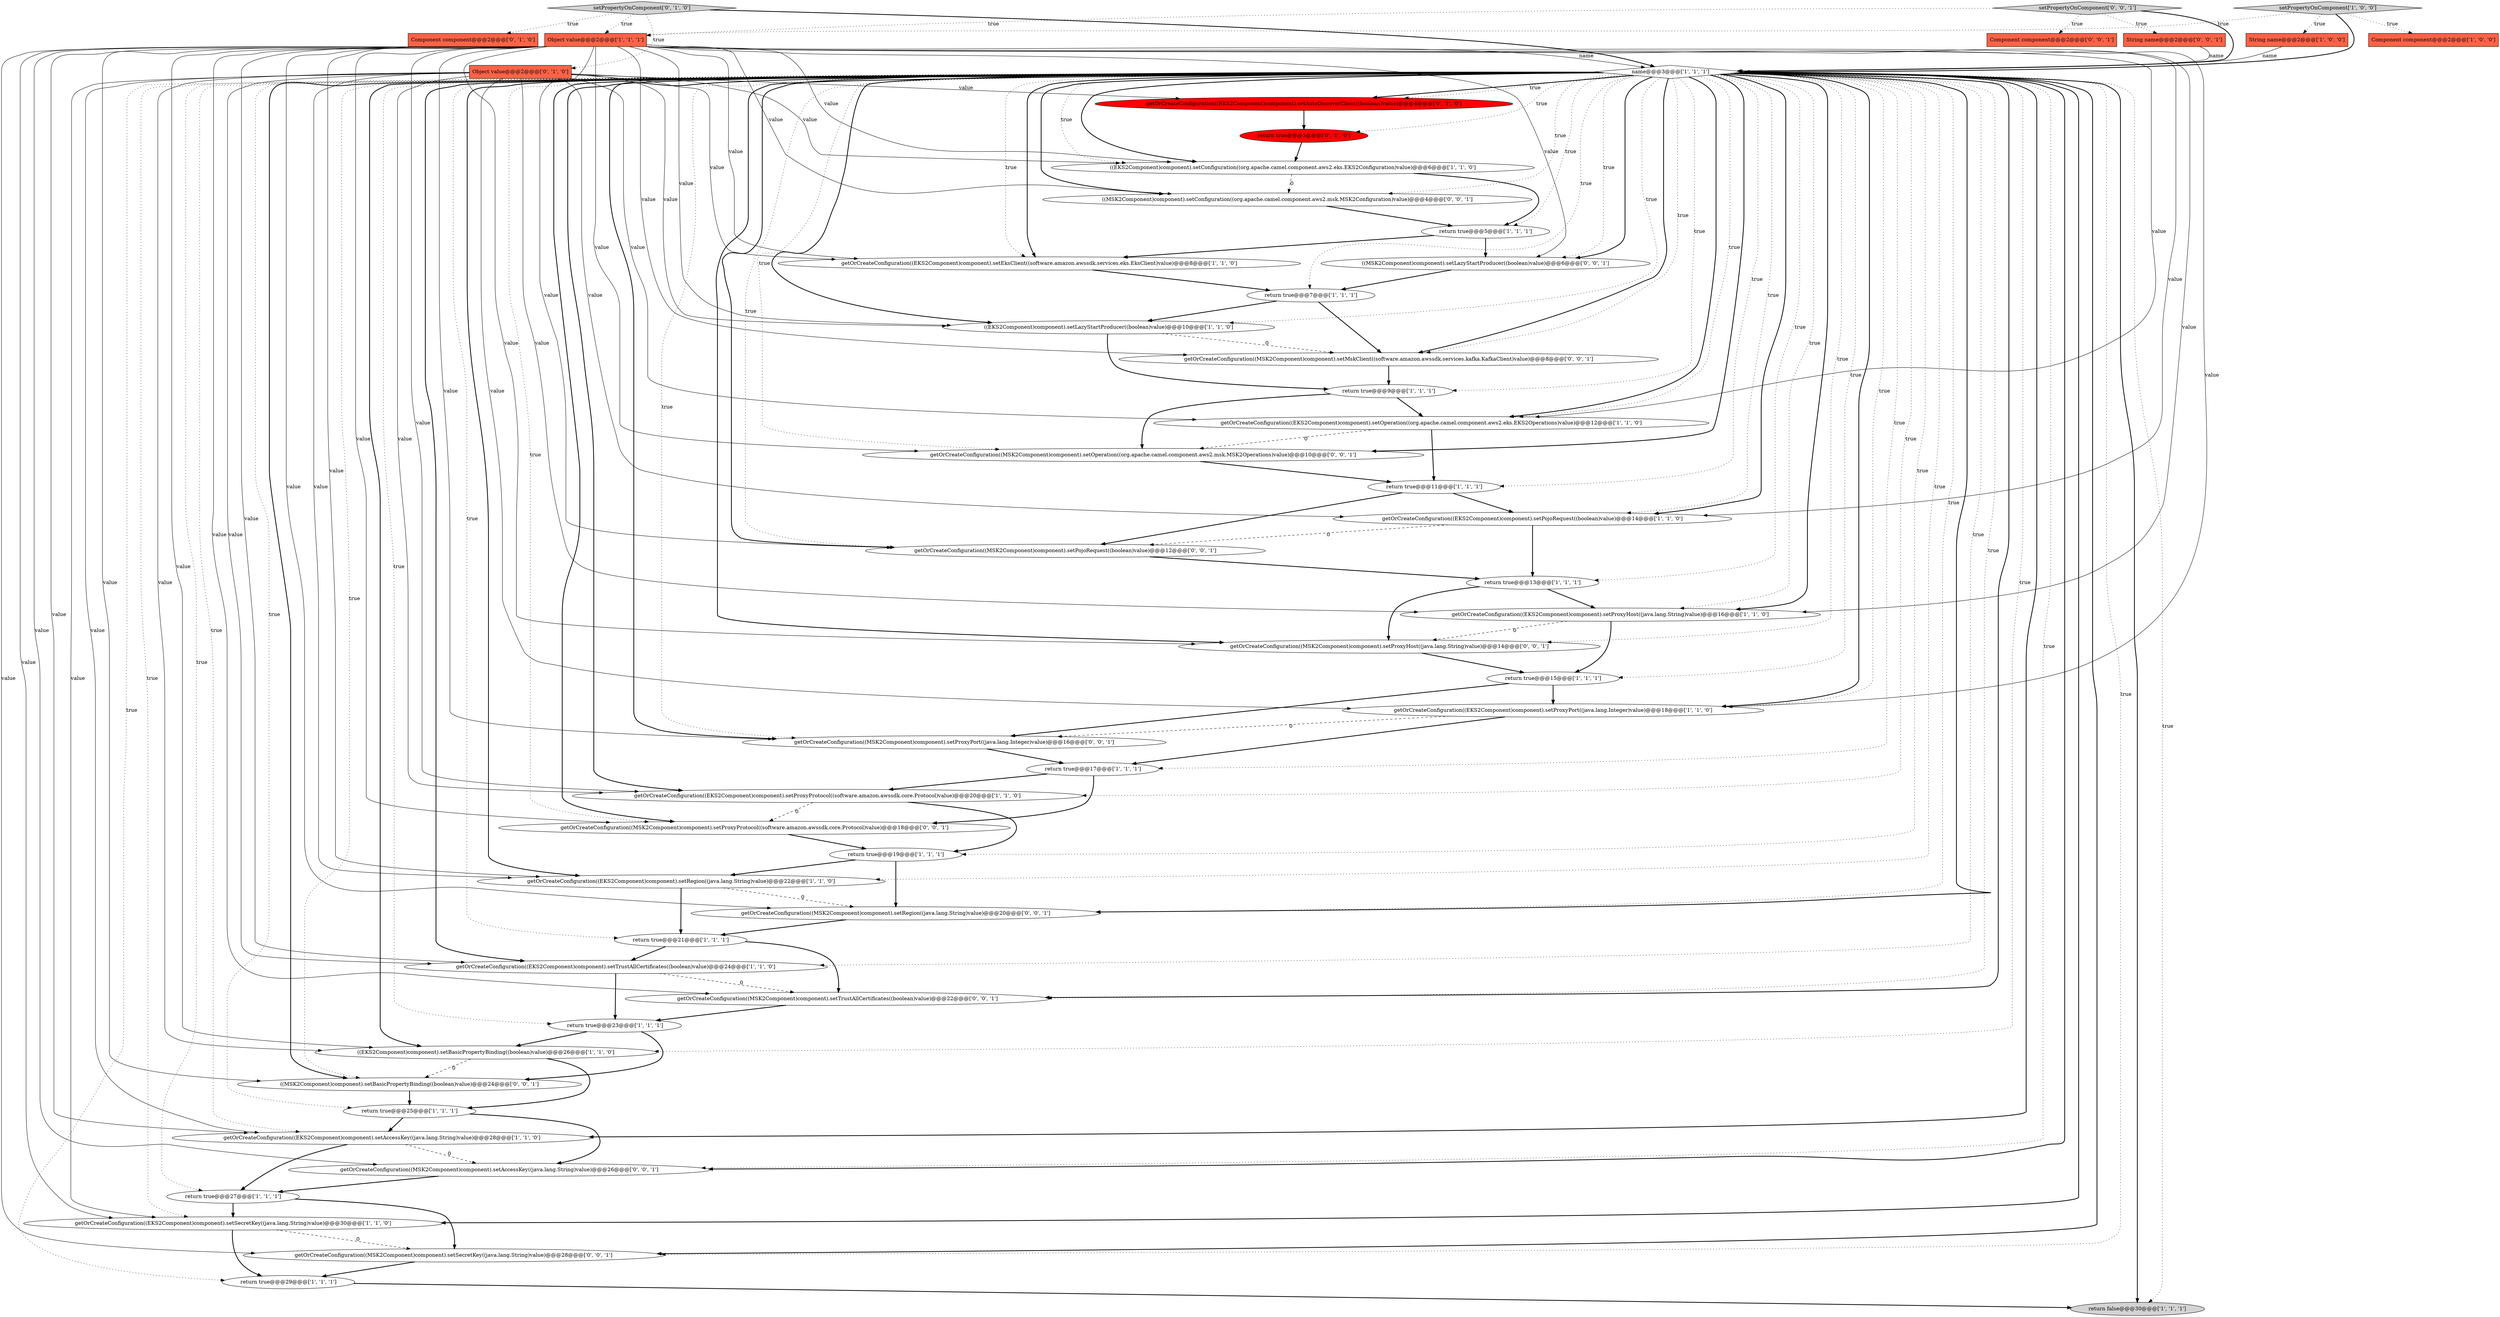 digraph {
1 [style = filled, label = "return true@@@27@@@['1', '1', '1']", fillcolor = white, shape = ellipse image = "AAA0AAABBB1BBB"];
30 [style = filled, label = "getOrCreateConfiguration((EKS2Component)component).setProxyProtocol((software.amazon.awssdk.core.Protocol)value)@@@20@@@['1', '1', '0']", fillcolor = white, shape = ellipse image = "AAA0AAABBB1BBB"];
10 [style = filled, label = "return true@@@19@@@['1', '1', '1']", fillcolor = white, shape = ellipse image = "AAA0AAABBB1BBB"];
2 [style = filled, label = "((EKS2Component)component).setLazyStartProducer((boolean)value)@@@10@@@['1', '1', '0']", fillcolor = white, shape = ellipse image = "AAA0AAABBB1BBB"];
42 [style = filled, label = "((MSK2Component)component).setLazyStartProducer((boolean)value)@@@6@@@['0', '0', '1']", fillcolor = white, shape = ellipse image = "AAA0AAABBB3BBB"];
24 [style = filled, label = "getOrCreateConfiguration((EKS2Component)component).setRegion((java.lang.String)value)@@@22@@@['1', '1', '0']", fillcolor = white, shape = ellipse image = "AAA0AAABBB1BBB"];
36 [style = filled, label = "setPropertyOnComponent['0', '1', '0']", fillcolor = lightgray, shape = diamond image = "AAA0AAABBB2BBB"];
13 [style = filled, label = "name@@@3@@@['1', '1', '1']", fillcolor = white, shape = diamond image = "AAA0AAABBB1BBB"];
27 [style = filled, label = "return true@@@23@@@['1', '1', '1']", fillcolor = white, shape = ellipse image = "AAA0AAABBB1BBB"];
47 [style = filled, label = "getOrCreateConfiguration((MSK2Component)component).setProxyProtocol((software.amazon.awssdk.core.Protocol)value)@@@18@@@['0', '0', '1']", fillcolor = white, shape = ellipse image = "AAA0AAABBB3BBB"];
52 [style = filled, label = "Component component@@@2@@@['0', '0', '1']", fillcolor = tomato, shape = box image = "AAA0AAABBB3BBB"];
41 [style = filled, label = "getOrCreateConfiguration((MSK2Component)component).setSecretKey((java.lang.String)value)@@@28@@@['0', '0', '1']", fillcolor = white, shape = ellipse image = "AAA0AAABBB3BBB"];
0 [style = filled, label = "String name@@@2@@@['1', '0', '0']", fillcolor = tomato, shape = box image = "AAA0AAABBB1BBB"];
32 [style = filled, label = "getOrCreateConfiguration((EKS2Component)component).setAutoDiscoverClient((boolean)value)@@@4@@@['0', '1', '0']", fillcolor = red, shape = ellipse image = "AAA1AAABBB2BBB"];
9 [style = filled, label = "return true@@@17@@@['1', '1', '1']", fillcolor = white, shape = ellipse image = "AAA0AAABBB1BBB"];
39 [style = filled, label = "String name@@@2@@@['0', '0', '1']", fillcolor = tomato, shape = box image = "AAA0AAABBB3BBB"];
37 [style = filled, label = "((MSK2Component)component).setConfiguration((org.apache.camel.component.aws2.msk.MSK2Configuration)value)@@@4@@@['0', '0', '1']", fillcolor = white, shape = ellipse image = "AAA0AAABBB3BBB"];
49 [style = filled, label = "getOrCreateConfiguration((MSK2Component)component).setRegion((java.lang.String)value)@@@20@@@['0', '0', '1']", fillcolor = white, shape = ellipse image = "AAA0AAABBB3BBB"];
16 [style = filled, label = "getOrCreateConfiguration((EKS2Component)component).setProxyHost((java.lang.String)value)@@@16@@@['1', '1', '0']", fillcolor = white, shape = ellipse image = "AAA0AAABBB1BBB"];
25 [style = filled, label = "getOrCreateConfiguration((EKS2Component)component).setOperation((org.apache.camel.component.aws2.eks.EKS2Operations)value)@@@12@@@['1', '1', '0']", fillcolor = white, shape = ellipse image = "AAA0AAABBB1BBB"];
40 [style = filled, label = "getOrCreateConfiguration((MSK2Component)component).setProxyHost((java.lang.String)value)@@@14@@@['0', '0', '1']", fillcolor = white, shape = ellipse image = "AAA0AAABBB3BBB"];
44 [style = filled, label = "setPropertyOnComponent['0', '0', '1']", fillcolor = lightgray, shape = diamond image = "AAA0AAABBB3BBB"];
46 [style = filled, label = "getOrCreateConfiguration((MSK2Component)component).setTrustAllCertificates((boolean)value)@@@22@@@['0', '0', '1']", fillcolor = white, shape = ellipse image = "AAA0AAABBB3BBB"];
3 [style = filled, label = "setPropertyOnComponent['1', '0', '0']", fillcolor = lightgray, shape = diamond image = "AAA0AAABBB1BBB"];
18 [style = filled, label = "((EKS2Component)component).setBasicPropertyBinding((boolean)value)@@@26@@@['1', '1', '0']", fillcolor = white, shape = ellipse image = "AAA0AAABBB1BBB"];
38 [style = filled, label = "getOrCreateConfiguration((MSK2Component)component).setOperation((org.apache.camel.component.aws2.msk.MSK2Operations)value)@@@10@@@['0', '0', '1']", fillcolor = white, shape = ellipse image = "AAA0AAABBB3BBB"];
35 [style = filled, label = "return true@@@5@@@['0', '1', '0']", fillcolor = red, shape = ellipse image = "AAA1AAABBB2BBB"];
50 [style = filled, label = "getOrCreateConfiguration((MSK2Component)component).setAccessKey((java.lang.String)value)@@@26@@@['0', '0', '1']", fillcolor = white, shape = ellipse image = "AAA0AAABBB3BBB"];
21 [style = filled, label = "getOrCreateConfiguration((EKS2Component)component).setSecretKey((java.lang.String)value)@@@30@@@['1', '1', '0']", fillcolor = white, shape = ellipse image = "AAA0AAABBB1BBB"];
8 [style = filled, label = "getOrCreateConfiguration((EKS2Component)component).setTrustAllCertificates((boolean)value)@@@24@@@['1', '1', '0']", fillcolor = white, shape = ellipse image = "AAA0AAABBB1BBB"];
29 [style = filled, label = "getOrCreateConfiguration((EKS2Component)component).setPojoRequest((boolean)value)@@@14@@@['1', '1', '0']", fillcolor = white, shape = ellipse image = "AAA0AAABBB1BBB"];
17 [style = filled, label = "return true@@@5@@@['1', '1', '1']", fillcolor = white, shape = ellipse image = "AAA0AAABBB1BBB"];
4 [style = filled, label = "((EKS2Component)component).setConfiguration((org.apache.camel.component.aws2.eks.EKS2Configuration)value)@@@6@@@['1', '1', '0']", fillcolor = white, shape = ellipse image = "AAA0AAABBB1BBB"];
31 [style = filled, label = "return true@@@25@@@['1', '1', '1']", fillcolor = white, shape = ellipse image = "AAA0AAABBB1BBB"];
43 [style = filled, label = "getOrCreateConfiguration((MSK2Component)component).setMskClient((software.amazon.awssdk.services.kafka.KafkaClient)value)@@@8@@@['0', '0', '1']", fillcolor = white, shape = ellipse image = "AAA0AAABBB3BBB"];
26 [style = filled, label = "getOrCreateConfiguration((EKS2Component)component).setEksClient((software.amazon.awssdk.services.eks.EksClient)value)@@@8@@@['1', '1', '0']", fillcolor = white, shape = ellipse image = "AAA0AAABBB1BBB"];
34 [style = filled, label = "Object value@@@2@@@['0', '1', '0']", fillcolor = tomato, shape = box image = "AAA0AAABBB2BBB"];
19 [style = filled, label = "return true@@@21@@@['1', '1', '1']", fillcolor = white, shape = ellipse image = "AAA0AAABBB1BBB"];
22 [style = filled, label = "return false@@@30@@@['1', '1', '1']", fillcolor = lightgray, shape = ellipse image = "AAA0AAABBB1BBB"];
51 [style = filled, label = "((MSK2Component)component).setBasicPropertyBinding((boolean)value)@@@24@@@['0', '0', '1']", fillcolor = white, shape = ellipse image = "AAA0AAABBB3BBB"];
14 [style = filled, label = "getOrCreateConfiguration((EKS2Component)component).setProxyPort((java.lang.Integer)value)@@@18@@@['1', '1', '0']", fillcolor = white, shape = ellipse image = "AAA0AAABBB1BBB"];
20 [style = filled, label = "return true@@@9@@@['1', '1', '1']", fillcolor = white, shape = ellipse image = "AAA0AAABBB1BBB"];
33 [style = filled, label = "Component component@@@2@@@['0', '1', '0']", fillcolor = tomato, shape = box image = "AAA0AAABBB2BBB"];
12 [style = filled, label = "return true@@@15@@@['1', '1', '1']", fillcolor = white, shape = ellipse image = "AAA0AAABBB1BBB"];
48 [style = filled, label = "getOrCreateConfiguration((MSK2Component)component).setPojoRequest((boolean)value)@@@12@@@['0', '0', '1']", fillcolor = white, shape = ellipse image = "AAA0AAABBB3BBB"];
23 [style = filled, label = "Object value@@@2@@@['1', '1', '1']", fillcolor = tomato, shape = box image = "AAA0AAABBB1BBB"];
5 [style = filled, label = "getOrCreateConfiguration((EKS2Component)component).setAccessKey((java.lang.String)value)@@@28@@@['1', '1', '0']", fillcolor = white, shape = ellipse image = "AAA0AAABBB1BBB"];
15 [style = filled, label = "return true@@@7@@@['1', '1', '1']", fillcolor = white, shape = ellipse image = "AAA0AAABBB1BBB"];
6 [style = filled, label = "Component component@@@2@@@['1', '0', '0']", fillcolor = tomato, shape = box image = "AAA0AAABBB1BBB"];
11 [style = filled, label = "return true@@@29@@@['1', '1', '1']", fillcolor = white, shape = ellipse image = "AAA0AAABBB1BBB"];
28 [style = filled, label = "return true@@@11@@@['1', '1', '1']", fillcolor = white, shape = ellipse image = "AAA0AAABBB1BBB"];
45 [style = filled, label = "getOrCreateConfiguration((MSK2Component)component).setProxyPort((java.lang.Integer)value)@@@16@@@['0', '0', '1']", fillcolor = white, shape = ellipse image = "AAA0AAABBB3BBB"];
7 [style = filled, label = "return true@@@13@@@['1', '1', '1']", fillcolor = white, shape = ellipse image = "AAA0AAABBB1BBB"];
32->35 [style = bold, label=""];
13->24 [style = dotted, label="true"];
13->47 [style = bold, label=""];
13->49 [style = dotted, label="true"];
12->45 [style = bold, label=""];
13->28 [style = dotted, label="true"];
13->27 [style = dotted, label="true"];
13->51 [style = dotted, label="true"];
10->24 [style = bold, label=""];
13->41 [style = dotted, label="true"];
13->20 [style = dotted, label="true"];
23->48 [style = solid, label="value"];
13->5 [style = dotted, label="true"];
13->49 [style = bold, label=""];
47->10 [style = bold, label=""];
41->11 [style = bold, label=""];
34->24 [style = solid, label="value"];
3->6 [style = dotted, label="true"];
13->10 [style = dotted, label="true"];
23->4 [style = solid, label="value"];
13->35 [style = dotted, label="true"];
13->51 [style = bold, label=""];
31->50 [style = bold, label=""];
34->5 [style = solid, label="value"];
13->21 [style = dotted, label="true"];
1->21 [style = bold, label=""];
7->16 [style = bold, label=""];
26->15 [style = bold, label=""];
3->0 [style = dotted, label="true"];
13->45 [style = bold, label=""];
9->47 [style = bold, label=""];
34->14 [style = solid, label="value"];
13->46 [style = bold, label=""];
13->50 [style = dotted, label="true"];
34->2 [style = solid, label="value"];
13->15 [style = dotted, label="true"];
13->37 [style = dotted, label="true"];
34->16 [style = solid, label="value"];
13->22 [style = bold, label=""];
14->9 [style = bold, label=""];
27->51 [style = bold, label=""];
34->4 [style = solid, label="value"];
8->27 [style = bold, label=""];
13->14 [style = bold, label=""];
13->4 [style = dotted, label="true"];
42->15 [style = bold, label=""];
23->40 [style = solid, label="value"];
13->9 [style = dotted, label="true"];
23->45 [style = solid, label="value"];
13->25 [style = bold, label=""];
18->31 [style = bold, label=""];
23->2 [style = solid, label="value"];
13->17 [style = dotted, label="true"];
2->20 [style = bold, label=""];
25->28 [style = bold, label=""];
13->32 [style = bold, label=""];
23->49 [style = solid, label="value"];
24->19 [style = bold, label=""];
1->41 [style = bold, label=""];
34->8 [style = solid, label="value"];
13->25 [style = dotted, label="true"];
38->28 [style = bold, label=""];
23->25 [style = solid, label="value"];
23->18 [style = solid, label="value"];
31->5 [style = bold, label=""];
23->41 [style = solid, label="value"];
44->52 [style = dotted, label="true"];
13->19 [style = dotted, label="true"];
13->40 [style = bold, label=""];
13->7 [style = dotted, label="true"];
20->38 [style = bold, label=""];
8->46 [style = dashed, label="0"];
17->42 [style = bold, label=""];
20->25 [style = bold, label=""];
13->16 [style = bold, label=""];
34->32 [style = solid, label="value"];
34->30 [style = solid, label="value"];
13->32 [style = dotted, label="true"];
2->43 [style = dashed, label="0"];
23->13 [style = solid, label="name"];
5->1 [style = bold, label=""];
13->37 [style = bold, label=""];
13->46 [style = dotted, label="true"];
13->22 [style = dotted, label="true"];
21->11 [style = bold, label=""];
13->29 [style = dotted, label="true"];
13->43 [style = bold, label=""];
12->14 [style = bold, label=""];
30->10 [style = bold, label=""];
13->5 [style = bold, label=""];
44->23 [style = dotted, label="true"];
19->46 [style = bold, label=""];
13->40 [style = dotted, label="true"];
10->49 [style = bold, label=""];
16->40 [style = dashed, label="0"];
13->18 [style = bold, label=""];
3->23 [style = dotted, label="true"];
18->51 [style = dashed, label="0"];
28->29 [style = bold, label=""];
23->51 [style = solid, label="value"];
13->16 [style = dotted, label="true"];
13->45 [style = dotted, label="true"];
13->18 [style = dotted, label="true"];
27->18 [style = bold, label=""];
34->26 [style = solid, label="value"];
13->24 [style = bold, label=""];
4->17 [style = bold, label=""];
13->42 [style = bold, label=""];
13->26 [style = dotted, label="true"];
23->21 [style = solid, label="value"];
43->20 [style = bold, label=""];
44->39 [style = dotted, label="true"];
13->48 [style = bold, label=""];
23->42 [style = solid, label="value"];
23->24 [style = solid, label="value"];
13->38 [style = dotted, label="true"];
23->43 [style = solid, label="value"];
30->47 [style = dashed, label="0"];
13->50 [style = bold, label=""];
29->48 [style = dashed, label="0"];
13->41 [style = bold, label=""];
13->2 [style = dotted, label="true"];
40->12 [style = bold, label=""];
36->13 [style = bold, label=""];
13->30 [style = dotted, label="true"];
25->38 [style = dashed, label="0"];
13->8 [style = dotted, label="true"];
13->26 [style = bold, label=""];
23->50 [style = solid, label="value"];
49->19 [style = bold, label=""];
15->43 [style = bold, label=""];
14->45 [style = dashed, label="0"];
0->13 [style = solid, label="name"];
11->22 [style = bold, label=""];
23->8 [style = solid, label="value"];
13->11 [style = dotted, label="true"];
48->7 [style = bold, label=""];
23->29 [style = solid, label="value"];
4->37 [style = dashed, label="0"];
13->14 [style = dotted, label="true"];
36->23 [style = dotted, label="true"];
45->9 [style = bold, label=""];
7->40 [style = bold, label=""];
34->21 [style = solid, label="value"];
13->2 [style = bold, label=""];
24->49 [style = dashed, label="0"];
36->33 [style = dotted, label="true"];
5->50 [style = dashed, label="0"];
23->46 [style = solid, label="value"];
15->2 [style = bold, label=""];
17->26 [style = bold, label=""];
13->12 [style = dotted, label="true"];
23->16 [style = solid, label="value"];
37->17 [style = bold, label=""];
13->42 [style = dotted, label="true"];
9->30 [style = bold, label=""];
13->30 [style = bold, label=""];
34->18 [style = solid, label="value"];
23->5 [style = solid, label="value"];
35->4 [style = bold, label=""];
23->37 [style = solid, label="value"];
13->43 [style = dotted, label="true"];
19->8 [style = bold, label=""];
23->30 [style = solid, label="value"];
34->25 [style = solid, label="value"];
23->26 [style = solid, label="value"];
13->1 [style = dotted, label="true"];
13->29 [style = bold, label=""];
34->29 [style = solid, label="value"];
13->31 [style = dotted, label="true"];
39->13 [style = solid, label="name"];
21->41 [style = dashed, label="0"];
50->1 [style = bold, label=""];
23->38 [style = solid, label="value"];
46->27 [style = bold, label=""];
3->13 [style = bold, label=""];
28->48 [style = bold, label=""];
29->7 [style = bold, label=""];
44->13 [style = bold, label=""];
13->38 [style = bold, label=""];
23->47 [style = solid, label="value"];
13->48 [style = dotted, label="true"];
51->31 [style = bold, label=""];
13->47 [style = dotted, label="true"];
13->8 [style = bold, label=""];
13->21 [style = bold, label=""];
36->34 [style = dotted, label="true"];
16->12 [style = bold, label=""];
13->4 [style = bold, label=""];
23->14 [style = solid, label="value"];
}
